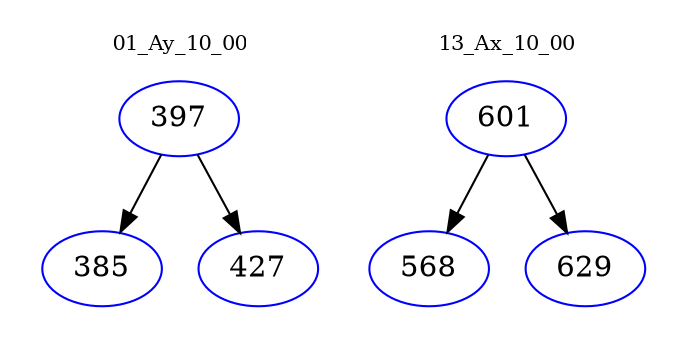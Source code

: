 digraph{
subgraph cluster_0 {
color = white
label = "01_Ay_10_00";
fontsize=10;
T0_397 [label="397", color="blue"]
T0_397 -> T0_385 [color="black"]
T0_385 [label="385", color="blue"]
T0_397 -> T0_427 [color="black"]
T0_427 [label="427", color="blue"]
}
subgraph cluster_1 {
color = white
label = "13_Ax_10_00";
fontsize=10;
T1_601 [label="601", color="blue"]
T1_601 -> T1_568 [color="black"]
T1_568 [label="568", color="blue"]
T1_601 -> T1_629 [color="black"]
T1_629 [label="629", color="blue"]
}
}
